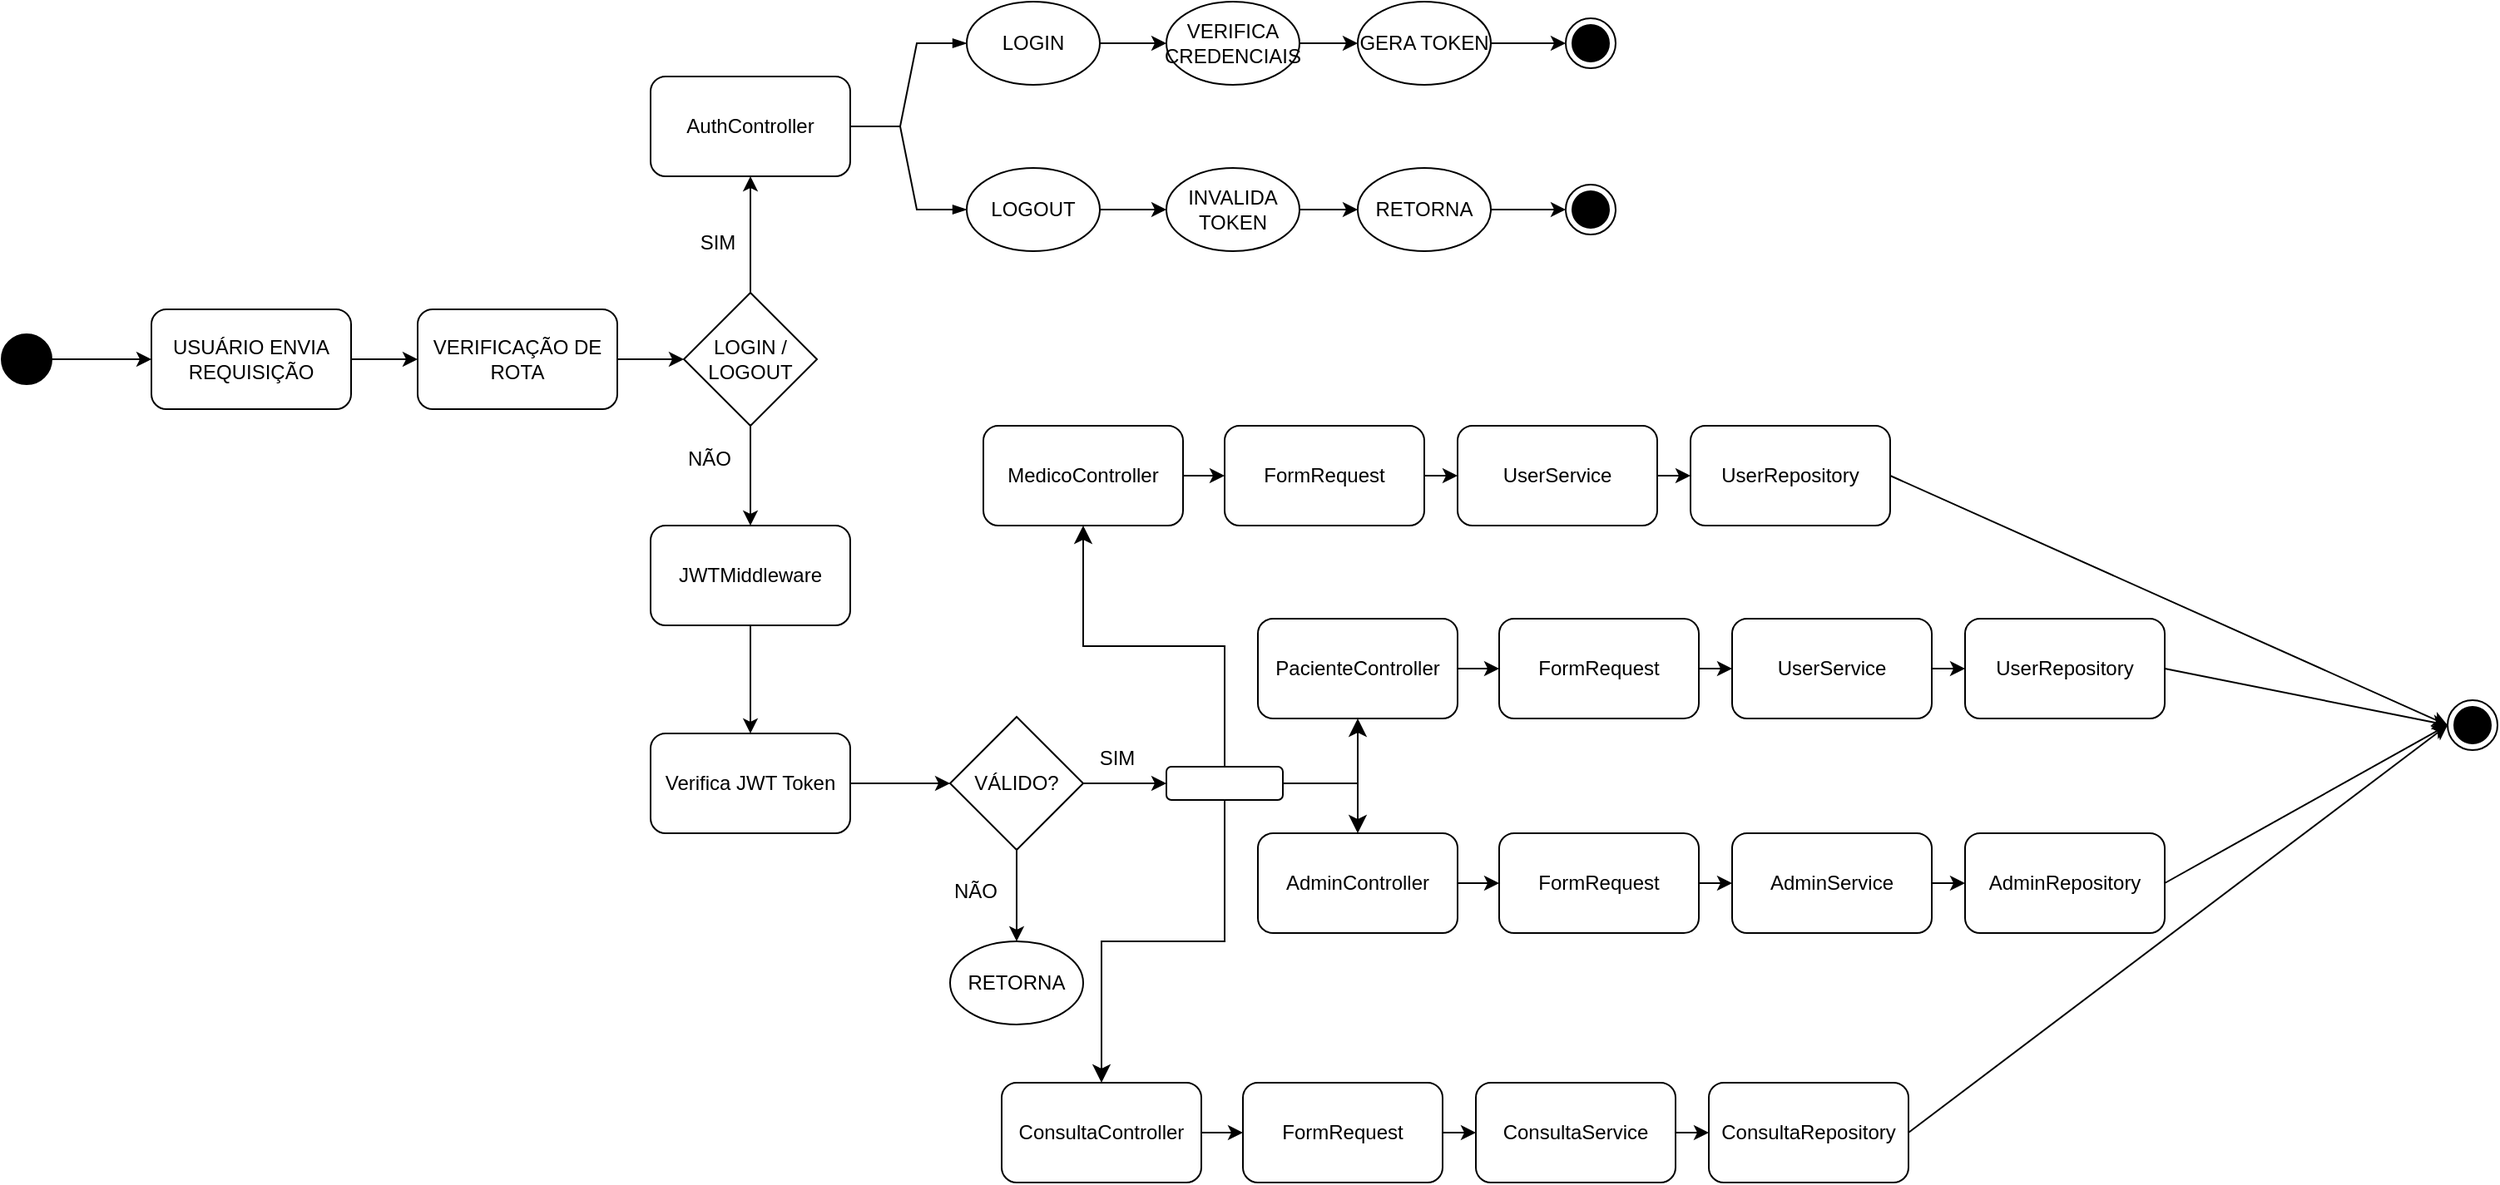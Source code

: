 <mxfile version="27.0.9">
  <diagram name="Page-1" id="aGwjThuRWJurZ9lQX3LW">
    <mxGraphModel dx="1678" dy="884" grid="1" gridSize="10" guides="1" tooltips="1" connect="1" arrows="1" fold="1" page="1" pageScale="1" pageWidth="4681" pageHeight="3300" math="0" shadow="0">
      <root>
        <mxCell id="0" />
        <mxCell id="1" parent="0" />
        <mxCell id="OA-u7yHY9PG8TLwRx-jP-3" value="" style="ellipse;fillColor=strokeColor;html=1;" parent="1" vertex="1">
          <mxGeometry x="10" y="320" width="30" height="30" as="geometry" />
        </mxCell>
        <mxCell id="OA-u7yHY9PG8TLwRx-jP-5" value="USUÁRIO ENVIA REQUISIÇÃO" style="rounded=1;whiteSpace=wrap;html=1;" parent="1" vertex="1">
          <mxGeometry x="100" y="305" width="120" height="60" as="geometry" />
        </mxCell>
        <mxCell id="OA-u7yHY9PG8TLwRx-jP-6" value="" style="endArrow=classic;html=1;rounded=0;exitX=1;exitY=0.5;exitDx=0;exitDy=0;entryX=0;entryY=0.5;entryDx=0;entryDy=0;" parent="1" source="OA-u7yHY9PG8TLwRx-jP-3" target="OA-u7yHY9PG8TLwRx-jP-5" edge="1">
          <mxGeometry width="50" height="50" relative="1" as="geometry">
            <mxPoint x="560" y="360" as="sourcePoint" />
            <mxPoint x="610" y="310" as="targetPoint" />
          </mxGeometry>
        </mxCell>
        <mxCell id="OA-u7yHY9PG8TLwRx-jP-8" value="VERIFICAÇÃO DE ROTA" style="rounded=1;whiteSpace=wrap;html=1;" parent="1" vertex="1">
          <mxGeometry x="260" y="305" width="120" height="60" as="geometry" />
        </mxCell>
        <mxCell id="OA-u7yHY9PG8TLwRx-jP-9" value="" style="endArrow=classic;html=1;rounded=0;exitX=1;exitY=0.5;exitDx=0;exitDy=0;entryX=0;entryY=0.5;entryDx=0;entryDy=0;" parent="1" source="OA-u7yHY9PG8TLwRx-jP-5" target="OA-u7yHY9PG8TLwRx-jP-8" edge="1">
          <mxGeometry width="50" height="50" relative="1" as="geometry">
            <mxPoint x="80" y="350" as="sourcePoint" />
            <mxPoint x="140" y="350" as="targetPoint" />
          </mxGeometry>
        </mxCell>
        <mxCell id="OA-u7yHY9PG8TLwRx-jP-12" value="AuthController" style="rounded=1;whiteSpace=wrap;html=1;" parent="1" vertex="1">
          <mxGeometry x="400" y="165" width="120" height="60" as="geometry" />
        </mxCell>
        <mxCell id="OA-u7yHY9PG8TLwRx-jP-13" value="LOGIN / LOGOUT" style="rhombus;whiteSpace=wrap;html=1;" parent="1" vertex="1">
          <mxGeometry x="420" y="295" width="80" height="80" as="geometry" />
        </mxCell>
        <mxCell id="OA-u7yHY9PG8TLwRx-jP-14" value="" style="endArrow=classic;html=1;rounded=0;exitX=1;exitY=0.5;exitDx=0;exitDy=0;entryX=0;entryY=0.5;entryDx=0;entryDy=0;" parent="1" source="OA-u7yHY9PG8TLwRx-jP-8" target="OA-u7yHY9PG8TLwRx-jP-13" edge="1">
          <mxGeometry width="50" height="50" relative="1" as="geometry">
            <mxPoint x="300" y="340" as="sourcePoint" />
            <mxPoint x="370" y="340" as="targetPoint" />
          </mxGeometry>
        </mxCell>
        <mxCell id="OA-u7yHY9PG8TLwRx-jP-18" value="SIM" style="text;html=1;align=center;verticalAlign=middle;resizable=0;points=[];autosize=1;strokeColor=none;fillColor=none;" parent="1" vertex="1">
          <mxGeometry x="420" y="250" width="40" height="30" as="geometry" />
        </mxCell>
        <mxCell id="OA-u7yHY9PG8TLwRx-jP-19" value="JWTMiddleware" style="rounded=1;whiteSpace=wrap;html=1;" parent="1" vertex="1">
          <mxGeometry x="400" y="435" width="120" height="60" as="geometry" />
        </mxCell>
        <mxCell id="OA-u7yHY9PG8TLwRx-jP-21" value="NÃO" style="text;html=1;align=center;verticalAlign=middle;resizable=0;points=[];autosize=1;strokeColor=none;fillColor=none;" parent="1" vertex="1">
          <mxGeometry x="410" y="380" width="50" height="30" as="geometry" />
        </mxCell>
        <mxCell id="OA-u7yHY9PG8TLwRx-jP-22" value="LOGIN" style="ellipse;whiteSpace=wrap;html=1;" parent="1" vertex="1">
          <mxGeometry x="590" y="120" width="80" height="50" as="geometry" />
        </mxCell>
        <mxCell id="OA-u7yHY9PG8TLwRx-jP-23" value="LOGOUT" style="ellipse;whiteSpace=wrap;html=1;" parent="1" vertex="1">
          <mxGeometry x="590" y="220" width="80" height="50" as="geometry" />
        </mxCell>
        <mxCell id="OA-u7yHY9PG8TLwRx-jP-24" value="" style="edgeStyle=entityRelationEdgeStyle;fontSize=12;html=1;endArrow=blockThin;endFill=1;startArrow=none;rounded=0;startFill=0;exitX=1;exitY=0.5;exitDx=0;exitDy=0;entryX=0;entryY=0.5;entryDx=0;entryDy=0;" parent="1" source="OA-u7yHY9PG8TLwRx-jP-12" target="OA-u7yHY9PG8TLwRx-jP-22" edge="1">
          <mxGeometry width="60" height="60" relative="1" as="geometry">
            <mxPoint x="440" y="383" as="sourcePoint" />
            <mxPoint x="500" y="323" as="targetPoint" />
          </mxGeometry>
        </mxCell>
        <mxCell id="OA-u7yHY9PG8TLwRx-jP-25" value="" style="edgeStyle=entityRelationEdgeStyle;fontSize=12;html=1;endArrow=blockThin;endFill=1;startArrow=none;rounded=0;startFill=0;exitX=1;exitY=0.5;exitDx=0;exitDy=0;entryX=0;entryY=0.5;entryDx=0;entryDy=0;" parent="1" source="OA-u7yHY9PG8TLwRx-jP-12" target="OA-u7yHY9PG8TLwRx-jP-23" edge="1">
          <mxGeometry width="60" height="60" relative="1" as="geometry">
            <mxPoint x="650" y="270" as="sourcePoint" />
            <mxPoint x="740" y="213" as="targetPoint" />
          </mxGeometry>
        </mxCell>
        <mxCell id="OA-u7yHY9PG8TLwRx-jP-26" value="Verifica JWT Token" style="rounded=1;whiteSpace=wrap;html=1;" parent="1" vertex="1">
          <mxGeometry x="400" y="560" width="120" height="60" as="geometry" />
        </mxCell>
        <mxCell id="OA-u7yHY9PG8TLwRx-jP-27" value="" style="endArrow=classic;html=1;rounded=0;exitX=0.5;exitY=1;exitDx=0;exitDy=0;entryX=0.5;entryY=0;entryDx=0;entryDy=0;" parent="1" source="OA-u7yHY9PG8TLwRx-jP-19" target="OA-u7yHY9PG8TLwRx-jP-26" edge="1">
          <mxGeometry width="50" height="50" relative="1" as="geometry">
            <mxPoint x="350" y="440" as="sourcePoint" />
            <mxPoint x="410" y="440" as="targetPoint" />
          </mxGeometry>
        </mxCell>
        <mxCell id="OA-u7yHY9PG8TLwRx-jP-28" value="VÁLIDO?" style="rhombus;whiteSpace=wrap;html=1;" parent="1" vertex="1">
          <mxGeometry x="580" y="550" width="80" height="80" as="geometry" />
        </mxCell>
        <mxCell id="OA-u7yHY9PG8TLwRx-jP-29" value="" style="endArrow=classic;html=1;rounded=0;exitX=1;exitY=0.5;exitDx=0;exitDy=0;entryX=0;entryY=0.5;entryDx=0;entryDy=0;" parent="1" source="OA-u7yHY9PG8TLwRx-jP-26" target="OA-u7yHY9PG8TLwRx-jP-28" edge="1">
          <mxGeometry width="50" height="50" relative="1" as="geometry">
            <mxPoint x="660" y="510" as="sourcePoint" />
            <mxPoint x="730" y="510" as="targetPoint" />
          </mxGeometry>
        </mxCell>
        <mxCell id="OA-u7yHY9PG8TLwRx-jP-31" value="NÃO" style="text;html=1;align=center;verticalAlign=middle;resizable=0;points=[];autosize=1;strokeColor=none;fillColor=none;" parent="1" vertex="1">
          <mxGeometry x="570" y="640" width="50" height="30" as="geometry" />
        </mxCell>
        <mxCell id="OA-u7yHY9PG8TLwRx-jP-32" value="VERIFICA CREDENCIAIS" style="ellipse;whiteSpace=wrap;html=1;" parent="1" vertex="1">
          <mxGeometry x="710" y="120" width="80" height="50" as="geometry" />
        </mxCell>
        <mxCell id="OA-u7yHY9PG8TLwRx-jP-33" value="" style="endArrow=classic;html=1;rounded=0;exitX=1;exitY=0.5;exitDx=0;exitDy=0;entryX=0;entryY=0.5;entryDx=0;entryDy=0;" parent="1" source="OA-u7yHY9PG8TLwRx-jP-22" target="OA-u7yHY9PG8TLwRx-jP-32" edge="1">
          <mxGeometry width="50" height="50" relative="1" as="geometry">
            <mxPoint x="760" y="403" as="sourcePoint" />
            <mxPoint x="830" y="403" as="targetPoint" />
          </mxGeometry>
        </mxCell>
        <mxCell id="OA-u7yHY9PG8TLwRx-jP-34" value="GERA TOKEN" style="ellipse;whiteSpace=wrap;html=1;" parent="1" vertex="1">
          <mxGeometry x="825" y="120" width="80" height="50" as="geometry" />
        </mxCell>
        <mxCell id="OA-u7yHY9PG8TLwRx-jP-35" value="" style="endArrow=classic;html=1;rounded=0;exitX=1;exitY=0.5;exitDx=0;exitDy=0;entryX=0;entryY=0.5;entryDx=0;entryDy=0;" parent="1" source="OA-u7yHY9PG8TLwRx-jP-32" target="OA-u7yHY9PG8TLwRx-jP-34" edge="1">
          <mxGeometry width="50" height="50" relative="1" as="geometry">
            <mxPoint x="820" y="153" as="sourcePoint" />
            <mxPoint x="890" y="153" as="targetPoint" />
          </mxGeometry>
        </mxCell>
        <mxCell id="OA-u7yHY9PG8TLwRx-jP-36" value="INVALIDA TOKEN" style="ellipse;whiteSpace=wrap;html=1;" parent="1" vertex="1">
          <mxGeometry x="710" y="220" width="80" height="50" as="geometry" />
        </mxCell>
        <mxCell id="OA-u7yHY9PG8TLwRx-jP-37" value="" style="endArrow=classic;html=1;rounded=0;exitX=1;exitY=0.5;exitDx=0;exitDy=0;entryX=0;entryY=0.5;entryDx=0;entryDy=0;" parent="1" source="OA-u7yHY9PG8TLwRx-jP-23" target="OA-u7yHY9PG8TLwRx-jP-36" edge="1">
          <mxGeometry width="50" height="50" relative="1" as="geometry">
            <mxPoint x="770" y="256" as="sourcePoint" />
            <mxPoint x="830" y="503" as="targetPoint" />
          </mxGeometry>
        </mxCell>
        <mxCell id="OA-u7yHY9PG8TLwRx-jP-38" value="RETORNA" style="ellipse;whiteSpace=wrap;html=1;" parent="1" vertex="1">
          <mxGeometry x="825" y="220" width="80" height="50" as="geometry" />
        </mxCell>
        <mxCell id="OA-u7yHY9PG8TLwRx-jP-39" value="" style="endArrow=classic;html=1;rounded=0;exitX=1;exitY=0.5;exitDx=0;exitDy=0;entryX=0;entryY=0.5;entryDx=0;entryDy=0;" parent="1" source="OA-u7yHY9PG8TLwRx-jP-36" target="OA-u7yHY9PG8TLwRx-jP-38" edge="1">
          <mxGeometry width="50" height="50" relative="1" as="geometry">
            <mxPoint x="820" y="253" as="sourcePoint" />
            <mxPoint x="890" y="253" as="targetPoint" />
          </mxGeometry>
        </mxCell>
        <mxCell id="OA-u7yHY9PG8TLwRx-jP-40" value="RETORNA" style="ellipse;whiteSpace=wrap;html=1;" parent="1" vertex="1">
          <mxGeometry x="580" y="685" width="80" height="50" as="geometry" />
        </mxCell>
        <mxCell id="OA-u7yHY9PG8TLwRx-jP-41" value="MedicoController" style="rounded=1;whiteSpace=wrap;html=1;" parent="1" vertex="1">
          <mxGeometry x="600" y="375" width="120" height="60" as="geometry" />
        </mxCell>
        <mxCell id="OA-u7yHY9PG8TLwRx-jP-42" value="PacienteController" style="rounded=1;whiteSpace=wrap;html=1;" parent="1" vertex="1">
          <mxGeometry x="765" y="491" width="120" height="60" as="geometry" />
        </mxCell>
        <mxCell id="OA-u7yHY9PG8TLwRx-jP-43" value="ConsultaController" style="rounded=1;whiteSpace=wrap;html=1;" parent="1" vertex="1">
          <mxGeometry x="611" y="770" width="120" height="60" as="geometry" />
        </mxCell>
        <mxCell id="OA-u7yHY9PG8TLwRx-jP-44" value="" style="rounded=1;whiteSpace=wrap;html=1;" parent="1" vertex="1">
          <mxGeometry x="710" y="580" width="70" height="20" as="geometry" />
        </mxCell>
        <mxCell id="OA-u7yHY9PG8TLwRx-jP-45" value="" style="endArrow=classic;html=1;rounded=0;exitX=1;exitY=0.5;exitDx=0;exitDy=0;entryX=0;entryY=0.5;entryDx=0;entryDy=0;" parent="1" source="OA-u7yHY9PG8TLwRx-jP-28" target="OA-u7yHY9PG8TLwRx-jP-44" edge="1">
          <mxGeometry width="50" height="50" relative="1" as="geometry">
            <mxPoint x="600" y="625.0" as="sourcePoint" />
            <mxPoint x="690" y="655" as="targetPoint" />
          </mxGeometry>
        </mxCell>
        <mxCell id="OA-u7yHY9PG8TLwRx-jP-46" value="SIM" style="text;html=1;align=center;verticalAlign=middle;resizable=0;points=[];autosize=1;strokeColor=none;fillColor=none;" parent="1" vertex="1">
          <mxGeometry x="660" y="560" width="40" height="30" as="geometry" />
        </mxCell>
        <mxCell id="OA-u7yHY9PG8TLwRx-jP-47" value="" style="edgeStyle=elbowEdgeStyle;elbow=vertical;endArrow=classic;html=1;curved=0;rounded=0;endSize=8;startSize=8;exitX=0.5;exitY=0;exitDx=0;exitDy=0;entryX=0.5;entryY=1;entryDx=0;entryDy=0;" parent="1" source="OA-u7yHY9PG8TLwRx-jP-44" target="OA-u7yHY9PG8TLwRx-jP-41" edge="1">
          <mxGeometry width="50" height="50" relative="1" as="geometry">
            <mxPoint x="695.0" y="630.0" as="sourcePoint" />
            <mxPoint x="690" y="540" as="targetPoint" />
          </mxGeometry>
        </mxCell>
        <mxCell id="OA-u7yHY9PG8TLwRx-jP-48" value="" style="edgeStyle=elbowEdgeStyle;elbow=vertical;endArrow=classic;html=1;curved=0;rounded=0;endSize=8;startSize=8;exitX=0.5;exitY=1;exitDx=0;exitDy=0;entryX=0.5;entryY=0;entryDx=0;entryDy=0;" parent="1" source="OA-u7yHY9PG8TLwRx-jP-44" target="OA-u7yHY9PG8TLwRx-jP-43" edge="1">
          <mxGeometry width="50" height="50" relative="1" as="geometry">
            <mxPoint x="760" y="575" as="sourcePoint" />
            <mxPoint x="810" y="525" as="targetPoint" />
          </mxGeometry>
        </mxCell>
        <mxCell id="OA-u7yHY9PG8TLwRx-jP-52" value="" style="endArrow=classic;html=1;rounded=0;exitX=0.5;exitY=1;exitDx=0;exitDy=0;entryX=0.5;entryY=0;entryDx=0;entryDy=0;" parent="1" source="OA-u7yHY9PG8TLwRx-jP-28" target="OA-u7yHY9PG8TLwRx-jP-40" edge="1">
          <mxGeometry width="50" height="50" relative="1" as="geometry">
            <mxPoint x="950" y="575" as="sourcePoint" />
            <mxPoint x="1000" y="525" as="targetPoint" />
          </mxGeometry>
        </mxCell>
        <mxCell id="OA-u7yHY9PG8TLwRx-jP-58" value="FormRequest" style="rounded=1;whiteSpace=wrap;html=1;" parent="1" vertex="1">
          <mxGeometry x="745" y="375" width="120" height="60" as="geometry" />
        </mxCell>
        <mxCell id="OA-u7yHY9PG8TLwRx-jP-59" value="UserService" style="rounded=1;whiteSpace=wrap;html=1;" parent="1" vertex="1">
          <mxGeometry x="885" y="375" width="120" height="60" as="geometry" />
        </mxCell>
        <mxCell id="OA-u7yHY9PG8TLwRx-jP-60" value="UserRepository" style="rounded=1;whiteSpace=wrap;html=1;" parent="1" vertex="1">
          <mxGeometry x="1025" y="375" width="120" height="60" as="geometry" />
        </mxCell>
        <mxCell id="OA-u7yHY9PG8TLwRx-jP-61" value="" style="endArrow=classic;html=1;rounded=0;exitX=1;exitY=0.5;exitDx=0;exitDy=0;entryX=0;entryY=0.5;entryDx=0;entryDy=0;" parent="1" source="OA-u7yHY9PG8TLwRx-jP-41" target="OA-u7yHY9PG8TLwRx-jP-58" edge="1">
          <mxGeometry width="50" height="50" relative="1" as="geometry">
            <mxPoint x="355" y="415" as="sourcePoint" />
            <mxPoint x="395" y="415" as="targetPoint" />
          </mxGeometry>
        </mxCell>
        <mxCell id="OA-u7yHY9PG8TLwRx-jP-62" value="" style="endArrow=classic;html=1;rounded=0;exitX=1;exitY=0.5;exitDx=0;exitDy=0;entryX=0;entryY=0.5;entryDx=0;entryDy=0;" parent="1" source="OA-u7yHY9PG8TLwRx-jP-58" target="OA-u7yHY9PG8TLwRx-jP-59" edge="1">
          <mxGeometry width="50" height="50" relative="1" as="geometry">
            <mxPoint x="1095" y="335" as="sourcePoint" />
            <mxPoint x="1130" y="335" as="targetPoint" />
          </mxGeometry>
        </mxCell>
        <mxCell id="OA-u7yHY9PG8TLwRx-jP-63" value="" style="endArrow=classic;html=1;rounded=0;exitX=1;exitY=0.5;exitDx=0;exitDy=0;entryX=0;entryY=0.5;entryDx=0;entryDy=0;" parent="1" source="OA-u7yHY9PG8TLwRx-jP-59" target="OA-u7yHY9PG8TLwRx-jP-60" edge="1">
          <mxGeometry width="50" height="50" relative="1" as="geometry">
            <mxPoint x="1105" y="325" as="sourcePoint" />
            <mxPoint x="1125" y="325" as="targetPoint" />
          </mxGeometry>
        </mxCell>
        <mxCell id="OA-u7yHY9PG8TLwRx-jP-64" value="FormRequest" style="rounded=1;whiteSpace=wrap;html=1;" parent="1" vertex="1">
          <mxGeometry x="910" y="491" width="120" height="60" as="geometry" />
        </mxCell>
        <mxCell id="OA-u7yHY9PG8TLwRx-jP-65" value="UserService" style="rounded=1;whiteSpace=wrap;html=1;" parent="1" vertex="1">
          <mxGeometry x="1050" y="491" width="120" height="60" as="geometry" />
        </mxCell>
        <mxCell id="OA-u7yHY9PG8TLwRx-jP-66" value="UserRepository" style="rounded=1;whiteSpace=wrap;html=1;" parent="1" vertex="1">
          <mxGeometry x="1190" y="491" width="120" height="60" as="geometry" />
        </mxCell>
        <mxCell id="OA-u7yHY9PG8TLwRx-jP-67" value="" style="endArrow=classic;html=1;rounded=0;exitX=1;exitY=0.5;exitDx=0;exitDy=0;entryX=0;entryY=0.5;entryDx=0;entryDy=0;" parent="1" target="OA-u7yHY9PG8TLwRx-jP-64" edge="1">
          <mxGeometry width="50" height="50" relative="1" as="geometry">
            <mxPoint x="885" y="521" as="sourcePoint" />
            <mxPoint x="560" y="531" as="targetPoint" />
          </mxGeometry>
        </mxCell>
        <mxCell id="OA-u7yHY9PG8TLwRx-jP-68" value="" style="endArrow=classic;html=1;rounded=0;exitX=1;exitY=0.5;exitDx=0;exitDy=0;entryX=0;entryY=0.5;entryDx=0;entryDy=0;" parent="1" source="OA-u7yHY9PG8TLwRx-jP-64" target="OA-u7yHY9PG8TLwRx-jP-65" edge="1">
          <mxGeometry width="50" height="50" relative="1" as="geometry">
            <mxPoint x="1260" y="451" as="sourcePoint" />
            <mxPoint x="1295" y="451" as="targetPoint" />
          </mxGeometry>
        </mxCell>
        <mxCell id="OA-u7yHY9PG8TLwRx-jP-69" value="" style="endArrow=classic;html=1;rounded=0;exitX=1;exitY=0.5;exitDx=0;exitDy=0;entryX=0;entryY=0.5;entryDx=0;entryDy=0;" parent="1" source="OA-u7yHY9PG8TLwRx-jP-65" target="OA-u7yHY9PG8TLwRx-jP-66" edge="1">
          <mxGeometry width="50" height="50" relative="1" as="geometry">
            <mxPoint x="1270" y="441" as="sourcePoint" />
            <mxPoint x="1290" y="441" as="targetPoint" />
          </mxGeometry>
        </mxCell>
        <mxCell id="OA-u7yHY9PG8TLwRx-jP-70" value="FormRequest" style="rounded=1;whiteSpace=wrap;html=1;" parent="1" vertex="1">
          <mxGeometry x="756" y="770" width="120" height="60" as="geometry" />
        </mxCell>
        <mxCell id="OA-u7yHY9PG8TLwRx-jP-71" value="ConsultaService" style="rounded=1;whiteSpace=wrap;html=1;" parent="1" vertex="1">
          <mxGeometry x="896" y="770" width="120" height="60" as="geometry" />
        </mxCell>
        <mxCell id="OA-u7yHY9PG8TLwRx-jP-72" value="ConsultaRepository" style="rounded=1;whiteSpace=wrap;html=1;" parent="1" vertex="1">
          <mxGeometry x="1036" y="770" width="120" height="60" as="geometry" />
        </mxCell>
        <mxCell id="OA-u7yHY9PG8TLwRx-jP-73" value="" style="endArrow=classic;html=1;rounded=0;exitX=1;exitY=0.5;exitDx=0;exitDy=0;entryX=0;entryY=0.5;entryDx=0;entryDy=0;" parent="1" target="OA-u7yHY9PG8TLwRx-jP-70" edge="1">
          <mxGeometry width="50" height="50" relative="1" as="geometry">
            <mxPoint x="731" y="800" as="sourcePoint" />
            <mxPoint x="406" y="810" as="targetPoint" />
          </mxGeometry>
        </mxCell>
        <mxCell id="OA-u7yHY9PG8TLwRx-jP-74" value="" style="endArrow=classic;html=1;rounded=0;exitX=1;exitY=0.5;exitDx=0;exitDy=0;entryX=0;entryY=0.5;entryDx=0;entryDy=0;" parent="1" source="OA-u7yHY9PG8TLwRx-jP-70" target="OA-u7yHY9PG8TLwRx-jP-71" edge="1">
          <mxGeometry width="50" height="50" relative="1" as="geometry">
            <mxPoint x="1106" y="730" as="sourcePoint" />
            <mxPoint x="1141" y="730" as="targetPoint" />
          </mxGeometry>
        </mxCell>
        <mxCell id="OA-u7yHY9PG8TLwRx-jP-75" value="" style="endArrow=classic;html=1;rounded=0;exitX=1;exitY=0.5;exitDx=0;exitDy=0;entryX=0;entryY=0.5;entryDx=0;entryDy=0;" parent="1" source="OA-u7yHY9PG8TLwRx-jP-71" target="OA-u7yHY9PG8TLwRx-jP-72" edge="1">
          <mxGeometry width="50" height="50" relative="1" as="geometry">
            <mxPoint x="1116" y="720" as="sourcePoint" />
            <mxPoint x="1136" y="720" as="targetPoint" />
          </mxGeometry>
        </mxCell>
        <mxCell id="OA-u7yHY9PG8TLwRx-jP-76" value="" style="ellipse;html=1;shape=endState;fillColor=strokeColor;" parent="1" vertex="1">
          <mxGeometry x="1480" y="540" width="30" height="30" as="geometry" />
        </mxCell>
        <mxCell id="OA-u7yHY9PG8TLwRx-jP-77" value="" style="endArrow=classic;html=1;rounded=0;exitX=1;exitY=0.5;exitDx=0;exitDy=0;entryX=0;entryY=0.5;entryDx=0;entryDy=0;" parent="1" source="OA-u7yHY9PG8TLwRx-jP-60" target="OA-u7yHY9PG8TLwRx-jP-76" edge="1">
          <mxGeometry width="50" height="50" relative="1" as="geometry">
            <mxPoint x="600" y="575" as="sourcePoint" />
            <mxPoint x="650" y="525" as="targetPoint" />
          </mxGeometry>
        </mxCell>
        <mxCell id="OA-u7yHY9PG8TLwRx-jP-78" value="" style="endArrow=classic;html=1;rounded=0;exitX=1;exitY=0.5;exitDx=0;exitDy=0;entryX=0;entryY=0.5;entryDx=0;entryDy=0;" parent="1" source="OA-u7yHY9PG8TLwRx-jP-66" target="OA-u7yHY9PG8TLwRx-jP-76" edge="1">
          <mxGeometry width="50" height="50" relative="1" as="geometry">
            <mxPoint x="1420" y="685" as="sourcePoint" />
            <mxPoint x="1550" y="795" as="targetPoint" />
          </mxGeometry>
        </mxCell>
        <mxCell id="OA-u7yHY9PG8TLwRx-jP-79" value="" style="endArrow=classic;html=1;rounded=0;exitX=1;exitY=0.5;exitDx=0;exitDy=0;entryX=0;entryY=0.5;entryDx=0;entryDy=0;" parent="1" source="OA-u7yHY9PG8TLwRx-jP-72" target="OA-u7yHY9PG8TLwRx-jP-76" edge="1">
          <mxGeometry width="50" height="50" relative="1" as="geometry">
            <mxPoint x="1420" y="595" as="sourcePoint" />
            <mxPoint x="1570" y="700" as="targetPoint" />
          </mxGeometry>
        </mxCell>
        <mxCell id="OA-u7yHY9PG8TLwRx-jP-80" value="" style="ellipse;html=1;shape=endState;fillColor=strokeColor;" parent="1" vertex="1">
          <mxGeometry x="950" y="130" width="30" height="30" as="geometry" />
        </mxCell>
        <mxCell id="OA-u7yHY9PG8TLwRx-jP-81" value="" style="endArrow=classic;html=1;rounded=0;exitX=1;exitY=0.5;exitDx=0;exitDy=0;entryX=0;entryY=0.5;entryDx=0;entryDy=0;" parent="1" source="OA-u7yHY9PG8TLwRx-jP-34" target="OA-u7yHY9PG8TLwRx-jP-80" edge="1">
          <mxGeometry width="50" height="50" relative="1" as="geometry">
            <mxPoint x="927.5" y="150" as="sourcePoint" />
            <mxPoint x="1122.5" y="355" as="targetPoint" />
          </mxGeometry>
        </mxCell>
        <mxCell id="OA-u7yHY9PG8TLwRx-jP-85" value="" style="ellipse;html=1;shape=endState;fillColor=strokeColor;" parent="1" vertex="1">
          <mxGeometry x="950" y="230" width="30" height="30" as="geometry" />
        </mxCell>
        <mxCell id="OA-u7yHY9PG8TLwRx-jP-86" value="" style="endArrow=classic;html=1;rounded=0;exitX=1;exitY=0.5;exitDx=0;exitDy=0;entryX=0;entryY=0.5;entryDx=0;entryDy=0;" parent="1" source="OA-u7yHY9PG8TLwRx-jP-38" target="OA-u7yHY9PG8TLwRx-jP-85" edge="1">
          <mxGeometry width="50" height="50" relative="1" as="geometry">
            <mxPoint x="910" y="245" as="sourcePoint" />
            <mxPoint x="1127.5" y="455" as="targetPoint" />
          </mxGeometry>
        </mxCell>
        <mxCell id="OA-u7yHY9PG8TLwRx-jP-87" value="" style="endArrow=classic;html=1;rounded=0;exitX=0.5;exitY=0;exitDx=0;exitDy=0;entryX=0.5;entryY=1;entryDx=0;entryDy=0;" parent="1" source="OA-u7yHY9PG8TLwRx-jP-13" target="OA-u7yHY9PG8TLwRx-jP-12" edge="1">
          <mxGeometry width="50" height="50" relative="1" as="geometry">
            <mxPoint x="740" y="430" as="sourcePoint" />
            <mxPoint x="510" y="260" as="targetPoint" />
          </mxGeometry>
        </mxCell>
        <mxCell id="OA-u7yHY9PG8TLwRx-jP-89" value="" style="endArrow=classic;html=1;rounded=0;exitX=0.5;exitY=1;exitDx=0;exitDy=0;entryX=0.5;entryY=0;entryDx=0;entryDy=0;" parent="1" source="OA-u7yHY9PG8TLwRx-jP-13" target="OA-u7yHY9PG8TLwRx-jP-19" edge="1">
          <mxGeometry width="50" height="50" relative="1" as="geometry">
            <mxPoint x="530" y="420" as="sourcePoint" />
            <mxPoint x="530" y="350" as="targetPoint" />
          </mxGeometry>
        </mxCell>
        <mxCell id="sy9z72VjQ-YR8tbzBSh7-1" value="AdminController" style="rounded=1;whiteSpace=wrap;html=1;" vertex="1" parent="1">
          <mxGeometry x="765" y="620" width="120" height="60" as="geometry" />
        </mxCell>
        <mxCell id="sy9z72VjQ-YR8tbzBSh7-3" value="FormRequest" style="rounded=1;whiteSpace=wrap;html=1;" vertex="1" parent="1">
          <mxGeometry x="910" y="620" width="120" height="60" as="geometry" />
        </mxCell>
        <mxCell id="sy9z72VjQ-YR8tbzBSh7-4" value="AdminService" style="rounded=1;whiteSpace=wrap;html=1;" vertex="1" parent="1">
          <mxGeometry x="1050" y="620" width="120" height="60" as="geometry" />
        </mxCell>
        <mxCell id="sy9z72VjQ-YR8tbzBSh7-5" value="AdminRepository" style="rounded=1;whiteSpace=wrap;html=1;" vertex="1" parent="1">
          <mxGeometry x="1190" y="620" width="120" height="60" as="geometry" />
        </mxCell>
        <mxCell id="sy9z72VjQ-YR8tbzBSh7-6" value="" style="endArrow=classic;html=1;rounded=0;exitX=1;exitY=0.5;exitDx=0;exitDy=0;entryX=0;entryY=0.5;entryDx=0;entryDy=0;" edge="1" parent="1" target="sy9z72VjQ-YR8tbzBSh7-3">
          <mxGeometry width="50" height="50" relative="1" as="geometry">
            <mxPoint x="885" y="650" as="sourcePoint" />
            <mxPoint x="560" y="660" as="targetPoint" />
          </mxGeometry>
        </mxCell>
        <mxCell id="sy9z72VjQ-YR8tbzBSh7-7" value="" style="endArrow=classic;html=1;rounded=0;exitX=1;exitY=0.5;exitDx=0;exitDy=0;entryX=0;entryY=0.5;entryDx=0;entryDy=0;" edge="1" parent="1" source="sy9z72VjQ-YR8tbzBSh7-3" target="sy9z72VjQ-YR8tbzBSh7-4">
          <mxGeometry width="50" height="50" relative="1" as="geometry">
            <mxPoint x="1260" y="580" as="sourcePoint" />
            <mxPoint x="1295" y="580" as="targetPoint" />
          </mxGeometry>
        </mxCell>
        <mxCell id="sy9z72VjQ-YR8tbzBSh7-8" value="" style="endArrow=classic;html=1;rounded=0;exitX=1;exitY=0.5;exitDx=0;exitDy=0;entryX=0;entryY=0.5;entryDx=0;entryDy=0;" edge="1" parent="1" source="sy9z72VjQ-YR8tbzBSh7-4" target="sy9z72VjQ-YR8tbzBSh7-5">
          <mxGeometry width="50" height="50" relative="1" as="geometry">
            <mxPoint x="1270" y="570" as="sourcePoint" />
            <mxPoint x="1290" y="570" as="targetPoint" />
          </mxGeometry>
        </mxCell>
        <mxCell id="sy9z72VjQ-YR8tbzBSh7-9" value="" style="endArrow=classic;html=1;rounded=0;exitX=1;exitY=0.5;exitDx=0;exitDy=0;entryX=0;entryY=0.5;entryDx=0;entryDy=0;" edge="1" parent="1" source="sy9z72VjQ-YR8tbzBSh7-5" target="OA-u7yHY9PG8TLwRx-jP-76">
          <mxGeometry width="50" height="50" relative="1" as="geometry">
            <mxPoint x="1380" y="540" as="sourcePoint" />
            <mxPoint x="1495" y="605" as="targetPoint" />
          </mxGeometry>
        </mxCell>
        <mxCell id="sy9z72VjQ-YR8tbzBSh7-10" value="" style="edgeStyle=segmentEdgeStyle;endArrow=classic;html=1;curved=0;rounded=0;endSize=8;startSize=8;exitX=1;exitY=0.5;exitDx=0;exitDy=0;entryX=0.5;entryY=1;entryDx=0;entryDy=0;" edge="1" parent="1" source="OA-u7yHY9PG8TLwRx-jP-44" target="OA-u7yHY9PG8TLwRx-jP-42">
          <mxGeometry width="50" height="50" relative="1" as="geometry">
            <mxPoint x="710" y="440" as="sourcePoint" />
            <mxPoint x="760" y="390" as="targetPoint" />
          </mxGeometry>
        </mxCell>
        <mxCell id="sy9z72VjQ-YR8tbzBSh7-11" value="" style="edgeStyle=segmentEdgeStyle;endArrow=classic;html=1;curved=0;rounded=0;endSize=8;startSize=8;exitX=1;exitY=0.5;exitDx=0;exitDy=0;entryX=0.5;entryY=0;entryDx=0;entryDy=0;" edge="1" parent="1" source="OA-u7yHY9PG8TLwRx-jP-44" target="sy9z72VjQ-YR8tbzBSh7-1">
          <mxGeometry width="50" height="50" relative="1" as="geometry">
            <mxPoint x="900" y="550" as="sourcePoint" />
            <mxPoint x="945" y="510" as="targetPoint" />
          </mxGeometry>
        </mxCell>
      </root>
    </mxGraphModel>
  </diagram>
</mxfile>
